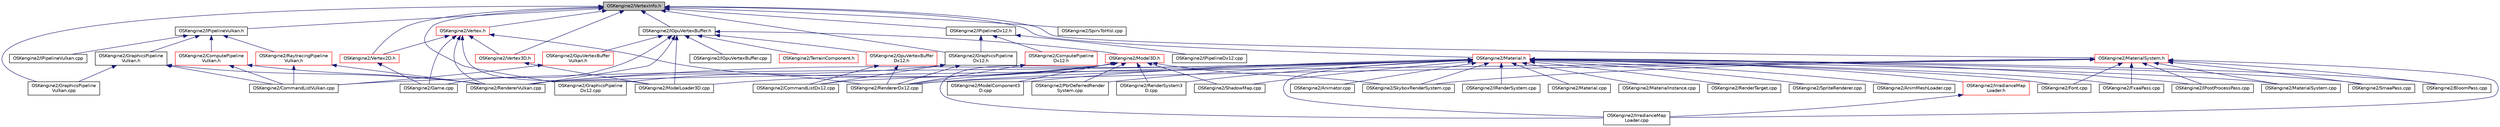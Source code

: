 digraph "OSKengine2/VertexInfo.h"
{
 // LATEX_PDF_SIZE
  edge [fontname="Helvetica",fontsize="10",labelfontname="Helvetica",labelfontsize="10"];
  node [fontname="Helvetica",fontsize="10",shape=record];
  Node1 [label="OSKengine2/VertexInfo.h",height=0.2,width=0.4,color="black", fillcolor="grey75", style="filled", fontcolor="black",tooltip=" "];
  Node1 -> Node2 [dir="back",color="midnightblue",fontsize="10",style="solid"];
  Node2 [label="OSKengine2/GraphicsPipeline\lDx12.cpp",height=0.2,width=0.4,color="black", fillcolor="white", style="filled",URL="$_graphics_pipeline_dx12_8cpp.html",tooltip=" "];
  Node1 -> Node3 [dir="back",color="midnightblue",fontsize="10",style="solid"];
  Node3 [label="OSKengine2/GraphicsPipeline\lDx12.h",height=0.2,width=0.4,color="black", fillcolor="white", style="filled",URL="$_graphics_pipeline_dx12_8h.html",tooltip=" "];
  Node3 -> Node4 [dir="back",color="midnightblue",fontsize="10",style="solid"];
  Node4 [label="OSKengine2/CommandListDx12.cpp",height=0.2,width=0.4,color="black", fillcolor="white", style="filled",URL="$_command_list_dx12_8cpp.html",tooltip=" "];
  Node3 -> Node2 [dir="back",color="midnightblue",fontsize="10",style="solid"];
  Node3 -> Node5 [dir="back",color="midnightblue",fontsize="10",style="solid"];
  Node5 [label="OSKengine2/RendererDx12.cpp",height=0.2,width=0.4,color="black", fillcolor="white", style="filled",URL="$_renderer_dx12_8cpp.html",tooltip=" "];
  Node1 -> Node6 [dir="back",color="midnightblue",fontsize="10",style="solid"];
  Node6 [label="OSKengine2/GraphicsPipeline\lVulkan.cpp",height=0.2,width=0.4,color="black", fillcolor="white", style="filled",URL="$_graphics_pipeline_vulkan_8cpp.html",tooltip=" "];
  Node1 -> Node7 [dir="back",color="midnightblue",fontsize="10",style="solid"];
  Node7 [label="OSKengine2/IGpuVertexBuffer.h",height=0.2,width=0.4,color="black", fillcolor="white", style="filled",URL="$_i_gpu_vertex_buffer_8h.html",tooltip=" "];
  Node7 -> Node8 [dir="back",color="midnightblue",fontsize="10",style="solid"];
  Node8 [label="OSKengine2/Game.cpp",height=0.2,width=0.4,color="black", fillcolor="white", style="filled",URL="$_game_8cpp.html",tooltip=" "];
  Node7 -> Node9 [dir="back",color="midnightblue",fontsize="10",style="solid"];
  Node9 [label="OSKengine2/GpuVertexBuffer\lDx12.h",height=0.2,width=0.4,color="red", fillcolor="white", style="filled",URL="$_gpu_vertex_buffer_dx12_8h.html",tooltip=" "];
  Node9 -> Node4 [dir="back",color="midnightblue",fontsize="10",style="solid"];
  Node9 -> Node5 [dir="back",color="midnightblue",fontsize="10",style="solid"];
  Node7 -> Node12 [dir="back",color="midnightblue",fontsize="10",style="solid"];
  Node12 [label="OSKengine2/GpuVertexBuffer\lVulkan.h",height=0.2,width=0.4,color="red", fillcolor="white", style="filled",URL="$_gpu_vertex_buffer_vulkan_8h.html",tooltip=" "];
  Node12 -> Node14 [dir="back",color="midnightblue",fontsize="10",style="solid"];
  Node14 [label="OSKengine2/CommandListVulkan.cpp",height=0.2,width=0.4,color="black", fillcolor="white", style="filled",URL="$_command_list_vulkan_8cpp.html",tooltip=" "];
  Node7 -> Node17 [dir="back",color="midnightblue",fontsize="10",style="solid"];
  Node17 [label="OSKengine2/IGpuVertexBuffer.cpp",height=0.2,width=0.4,color="black", fillcolor="white", style="filled",URL="$_i_gpu_vertex_buffer_8cpp.html",tooltip=" "];
  Node7 -> Node18 [dir="back",color="midnightblue",fontsize="10",style="solid"];
  Node18 [label="OSKengine2/Model3D.h",height=0.2,width=0.4,color="red", fillcolor="white", style="filled",URL="$_model3_d_8h.html",tooltip=" "];
  Node18 -> Node26 [dir="back",color="midnightblue",fontsize="10",style="solid"];
  Node26 [label="OSKengine2/IrradianceMap\lLoader.cpp",height=0.2,width=0.4,color="black", fillcolor="white", style="filled",URL="$_irradiance_map_loader_8cpp.html",tooltip=" "];
  Node18 -> Node28 [dir="back",color="midnightblue",fontsize="10",style="solid"];
  Node28 [label="OSKengine2/ModelComponent3\lD.cpp",height=0.2,width=0.4,color="black", fillcolor="white", style="filled",URL="$_model_component3_d_8cpp.html",tooltip=" "];
  Node18 -> Node22 [dir="back",color="midnightblue",fontsize="10",style="solid"];
  Node22 [label="OSKengine2/ModelLoader3D.cpp",height=0.2,width=0.4,color="black", fillcolor="white", style="filled",URL="$_model_loader3_d_8cpp.html",tooltip=" "];
  Node18 -> Node29 [dir="back",color="midnightblue",fontsize="10",style="solid"];
  Node29 [label="OSKengine2/PbrDeferredRender\lSystem.cpp",height=0.2,width=0.4,color="black", fillcolor="white", style="filled",URL="$_pbr_deferred_render_system_8cpp.html",tooltip=" "];
  Node18 -> Node30 [dir="back",color="midnightblue",fontsize="10",style="solid"];
  Node30 [label="OSKengine2/RenderSystem3\lD.cpp",height=0.2,width=0.4,color="black", fillcolor="white", style="filled",URL="$_render_system3_d_8cpp.html",tooltip=" "];
  Node18 -> Node5 [dir="back",color="midnightblue",fontsize="10",style="solid"];
  Node18 -> Node31 [dir="back",color="midnightblue",fontsize="10",style="solid"];
  Node31 [label="OSKengine2/RendererVulkan.cpp",height=0.2,width=0.4,color="black", fillcolor="white", style="filled",URL="$_renderer_vulkan_8cpp.html",tooltip=" "];
  Node18 -> Node32 [dir="back",color="midnightblue",fontsize="10",style="solid"];
  Node32 [label="OSKengine2/ShadowMap.cpp",height=0.2,width=0.4,color="black", fillcolor="white", style="filled",URL="$_shadow_map_8cpp.html",tooltip=" "];
  Node18 -> Node33 [dir="back",color="midnightblue",fontsize="10",style="solid"];
  Node33 [label="OSKengine2/SkyboxRenderSystem.cpp",height=0.2,width=0.4,color="black", fillcolor="white", style="filled",URL="$_skybox_render_system_8cpp.html",tooltip=" "];
  Node7 -> Node22 [dir="back",color="midnightblue",fontsize="10",style="solid"];
  Node7 -> Node31 [dir="back",color="midnightblue",fontsize="10",style="solid"];
  Node7 -> Node34 [dir="back",color="midnightblue",fontsize="10",style="solid"];
  Node34 [label="OSKengine2/TerrainComponent.h",height=0.2,width=0.4,color="red", fillcolor="white", style="filled",URL="$_terrain_component_8h.html",tooltip=" "];
  Node1 -> Node40 [dir="back",color="midnightblue",fontsize="10",style="solid"];
  Node40 [label="OSKengine2/IPipelineDx12.h",height=0.2,width=0.4,color="black", fillcolor="white", style="filled",URL="$_i_pipeline_dx12_8h.html",tooltip=" "];
  Node40 -> Node41 [dir="back",color="midnightblue",fontsize="10",style="solid"];
  Node41 [label="OSKengine2/ComputePipeline\lDx12.h",height=0.2,width=0.4,color="red", fillcolor="white", style="filled",URL="$_compute_pipeline_dx12_8h.html",tooltip=" "];
  Node41 -> Node5 [dir="back",color="midnightblue",fontsize="10",style="solid"];
  Node40 -> Node3 [dir="back",color="midnightblue",fontsize="10",style="solid"];
  Node40 -> Node43 [dir="back",color="midnightblue",fontsize="10",style="solid"];
  Node43 [label="OSKengine2/IPipelineDx12.cpp",height=0.2,width=0.4,color="black", fillcolor="white", style="filled",URL="$_i_pipeline_dx12_8cpp.html",tooltip=" "];
  Node1 -> Node44 [dir="back",color="midnightblue",fontsize="10",style="solid"];
  Node44 [label="OSKengine2/IPipelineVulkan.h",height=0.2,width=0.4,color="black", fillcolor="white", style="filled",URL="$_i_pipeline_vulkan_8h.html",tooltip=" "];
  Node44 -> Node45 [dir="back",color="midnightblue",fontsize="10",style="solid"];
  Node45 [label="OSKengine2/ComputePipeline\lVulkan.h",height=0.2,width=0.4,color="red", fillcolor="white", style="filled",URL="$_compute_pipeline_vulkan_8h.html",tooltip=" "];
  Node45 -> Node14 [dir="back",color="midnightblue",fontsize="10",style="solid"];
  Node45 -> Node31 [dir="back",color="midnightblue",fontsize="10",style="solid"];
  Node44 -> Node47 [dir="back",color="midnightblue",fontsize="10",style="solid"];
  Node47 [label="OSKengine2/GraphicsPipeline\lVulkan.h",height=0.2,width=0.4,color="black", fillcolor="white", style="filled",URL="$_graphics_pipeline_vulkan_8h.html",tooltip=" "];
  Node47 -> Node14 [dir="back",color="midnightblue",fontsize="10",style="solid"];
  Node47 -> Node6 [dir="back",color="midnightblue",fontsize="10",style="solid"];
  Node47 -> Node31 [dir="back",color="midnightblue",fontsize="10",style="solid"];
  Node44 -> Node48 [dir="back",color="midnightblue",fontsize="10",style="solid"];
  Node48 [label="OSKengine2/IPipelineVulkan.cpp",height=0.2,width=0.4,color="black", fillcolor="white", style="filled",URL="$_i_pipeline_vulkan_8cpp.html",tooltip=" "];
  Node44 -> Node49 [dir="back",color="midnightblue",fontsize="10",style="solid"];
  Node49 [label="OSKengine2/RaytracingPipeline\lVulkan.h",height=0.2,width=0.4,color="red", fillcolor="white", style="filled",URL="$_raytracing_pipeline_vulkan_8h.html",tooltip=" "];
  Node49 -> Node14 [dir="back",color="midnightblue",fontsize="10",style="solid"];
  Node49 -> Node31 [dir="back",color="midnightblue",fontsize="10",style="solid"];
  Node1 -> Node51 [dir="back",color="midnightblue",fontsize="10",style="solid"];
  Node51 [label="OSKengine2/Material.h",height=0.2,width=0.4,color="red", fillcolor="white", style="filled",URL="$_material_8h.html",tooltip=" "];
  Node51 -> Node21 [dir="back",color="midnightblue",fontsize="10",style="solid"];
  Node21 [label="OSKengine2/AnimMeshLoader.cpp",height=0.2,width=0.4,color="black", fillcolor="white", style="filled",URL="$_anim_mesh_loader_8cpp.html",tooltip=" "];
  Node51 -> Node52 [dir="back",color="midnightblue",fontsize="10",style="solid"];
  Node52 [label="OSKengine2/Animator.cpp",height=0.2,width=0.4,color="black", fillcolor="white", style="filled",URL="$_animator_8cpp.html",tooltip=" "];
  Node51 -> Node53 [dir="back",color="midnightblue",fontsize="10",style="solid"];
  Node53 [label="OSKengine2/BloomPass.cpp",height=0.2,width=0.4,color="black", fillcolor="white", style="filled",URL="$_bloom_pass_8cpp.html",tooltip=" "];
  Node51 -> Node4 [dir="back",color="midnightblue",fontsize="10",style="solid"];
  Node51 -> Node14 [dir="back",color="midnightblue",fontsize="10",style="solid"];
  Node51 -> Node54 [dir="back",color="midnightblue",fontsize="10",style="solid"];
  Node54 [label="OSKengine2/Font.cpp",height=0.2,width=0.4,color="black", fillcolor="white", style="filled",URL="$_font_8cpp.html",tooltip=" "];
  Node51 -> Node55 [dir="back",color="midnightblue",fontsize="10",style="solid"];
  Node55 [label="OSKengine2/FxaaPass.cpp",height=0.2,width=0.4,color="black", fillcolor="white", style="filled",URL="$_fxaa_pass_8cpp.html",tooltip=" "];
  Node51 -> Node56 [dir="back",color="midnightblue",fontsize="10",style="solid"];
  Node56 [label="OSKengine2/IPostProcessPass.cpp",height=0.2,width=0.4,color="black", fillcolor="white", style="filled",URL="$_i_post_process_pass_8cpp.html",tooltip=" "];
  Node51 -> Node57 [dir="back",color="midnightblue",fontsize="10",style="solid"];
  Node57 [label="OSKengine2/IRenderSystem.cpp",height=0.2,width=0.4,color="black", fillcolor="white", style="filled",URL="$_i_render_system_8cpp.html",tooltip=" "];
  Node51 -> Node26 [dir="back",color="midnightblue",fontsize="10",style="solid"];
  Node51 -> Node58 [dir="back",color="midnightblue",fontsize="10",style="solid"];
  Node58 [label="OSKengine2/IrradianceMap\lLoader.h",height=0.2,width=0.4,color="red", fillcolor="white", style="filled",URL="$_irradiance_map_loader_8h.html",tooltip=" "];
  Node58 -> Node26 [dir="back",color="midnightblue",fontsize="10",style="solid"];
  Node51 -> Node59 [dir="back",color="midnightblue",fontsize="10",style="solid"];
  Node59 [label="OSKengine2/Material.cpp",height=0.2,width=0.4,color="black", fillcolor="white", style="filled",URL="$_material_8cpp.html",tooltip=" "];
  Node51 -> Node60 [dir="back",color="midnightblue",fontsize="10",style="solid"];
  Node60 [label="OSKengine2/MaterialInstance.cpp",height=0.2,width=0.4,color="black", fillcolor="white", style="filled",URL="$_material_instance_8cpp.html",tooltip=" "];
  Node51 -> Node61 [dir="back",color="midnightblue",fontsize="10",style="solid"];
  Node61 [label="OSKengine2/MaterialSystem.cpp",height=0.2,width=0.4,color="black", fillcolor="white", style="filled",URL="$_material_system_8cpp.html",tooltip=" "];
  Node51 -> Node28 [dir="back",color="midnightblue",fontsize="10",style="solid"];
  Node51 -> Node29 [dir="back",color="midnightblue",fontsize="10",style="solid"];
  Node51 -> Node30 [dir="back",color="midnightblue",fontsize="10",style="solid"];
  Node51 -> Node62 [dir="back",color="midnightblue",fontsize="10",style="solid"];
  Node62 [label="OSKengine2/RenderTarget.cpp",height=0.2,width=0.4,color="black", fillcolor="white", style="filled",URL="$_render_target_8cpp.html",tooltip=" "];
  Node51 -> Node5 [dir="back",color="midnightblue",fontsize="10",style="solid"];
  Node51 -> Node31 [dir="back",color="midnightblue",fontsize="10",style="solid"];
  Node51 -> Node32 [dir="back",color="midnightblue",fontsize="10",style="solid"];
  Node51 -> Node33 [dir="back",color="midnightblue",fontsize="10",style="solid"];
  Node51 -> Node63 [dir="back",color="midnightblue",fontsize="10",style="solid"];
  Node63 [label="OSKengine2/SmaaPass.cpp",height=0.2,width=0.4,color="black", fillcolor="white", style="filled",URL="$_smaa_pass_8cpp.html",tooltip=" "];
  Node51 -> Node64 [dir="back",color="midnightblue",fontsize="10",style="solid"];
  Node64 [label="OSKengine2/SpriteRenderer.cpp",height=0.2,width=0.4,color="black", fillcolor="white", style="filled",URL="$_sprite_renderer_8cpp.html",tooltip=" "];
  Node1 -> Node66 [dir="back",color="midnightblue",fontsize="10",style="solid"];
  Node66 [label="OSKengine2/MaterialSystem.h",height=0.2,width=0.4,color="red", fillcolor="white", style="filled",URL="$_material_system_8h.html",tooltip=" "];
  Node66 -> Node53 [dir="back",color="midnightblue",fontsize="10",style="solid"];
  Node66 -> Node54 [dir="back",color="midnightblue",fontsize="10",style="solid"];
  Node66 -> Node55 [dir="back",color="midnightblue",fontsize="10",style="solid"];
  Node66 -> Node56 [dir="back",color="midnightblue",fontsize="10",style="solid"];
  Node66 -> Node26 [dir="back",color="midnightblue",fontsize="10",style="solid"];
  Node66 -> Node61 [dir="back",color="midnightblue",fontsize="10",style="solid"];
  Node66 -> Node5 [dir="back",color="midnightblue",fontsize="10",style="solid"];
  Node66 -> Node31 [dir="back",color="midnightblue",fontsize="10",style="solid"];
  Node66 -> Node33 [dir="back",color="midnightblue",fontsize="10",style="solid"];
  Node66 -> Node63 [dir="back",color="midnightblue",fontsize="10",style="solid"];
  Node1 -> Node107 [dir="back",color="midnightblue",fontsize="10",style="solid"];
  Node107 [label="OSKengine2/SpirvToHlsl.cpp",height=0.2,width=0.4,color="black", fillcolor="white", style="filled",URL="$_spirv_to_hlsl_8cpp.html",tooltip=" "];
  Node1 -> Node108 [dir="back",color="midnightblue",fontsize="10",style="solid"];
  Node108 [label="OSKengine2/Vertex.h",height=0.2,width=0.4,color="red", fillcolor="white", style="filled",URL="$_vertex_8h.html",tooltip=" "];
  Node108 -> Node8 [dir="back",color="midnightblue",fontsize="10",style="solid"];
  Node108 -> Node22 [dir="back",color="midnightblue",fontsize="10",style="solid"];
  Node108 -> Node5 [dir="back",color="midnightblue",fontsize="10",style="solid"];
  Node108 -> Node31 [dir="back",color="midnightblue",fontsize="10",style="solid"];
  Node108 -> Node113 [dir="back",color="midnightblue",fontsize="10",style="solid"];
  Node113 [label="OSKengine2/Vertex2D.h",height=0.2,width=0.4,color="red", fillcolor="white", style="filled",URL="$_vertex2_d_8h.html",tooltip=" "];
  Node113 -> Node8 [dir="back",color="midnightblue",fontsize="10",style="solid"];
  Node108 -> Node115 [dir="back",color="midnightblue",fontsize="10",style="solid"];
  Node115 [label="OSKengine2/Vertex3D.h",height=0.2,width=0.4,color="red", fillcolor="white", style="filled",URL="$_vertex3_d_8h.html",tooltip=" "];
  Node115 -> Node22 [dir="back",color="midnightblue",fontsize="10",style="solid"];
  Node1 -> Node113 [dir="back",color="midnightblue",fontsize="10",style="solid"];
  Node1 -> Node115 [dir="back",color="midnightblue",fontsize="10",style="solid"];
}
